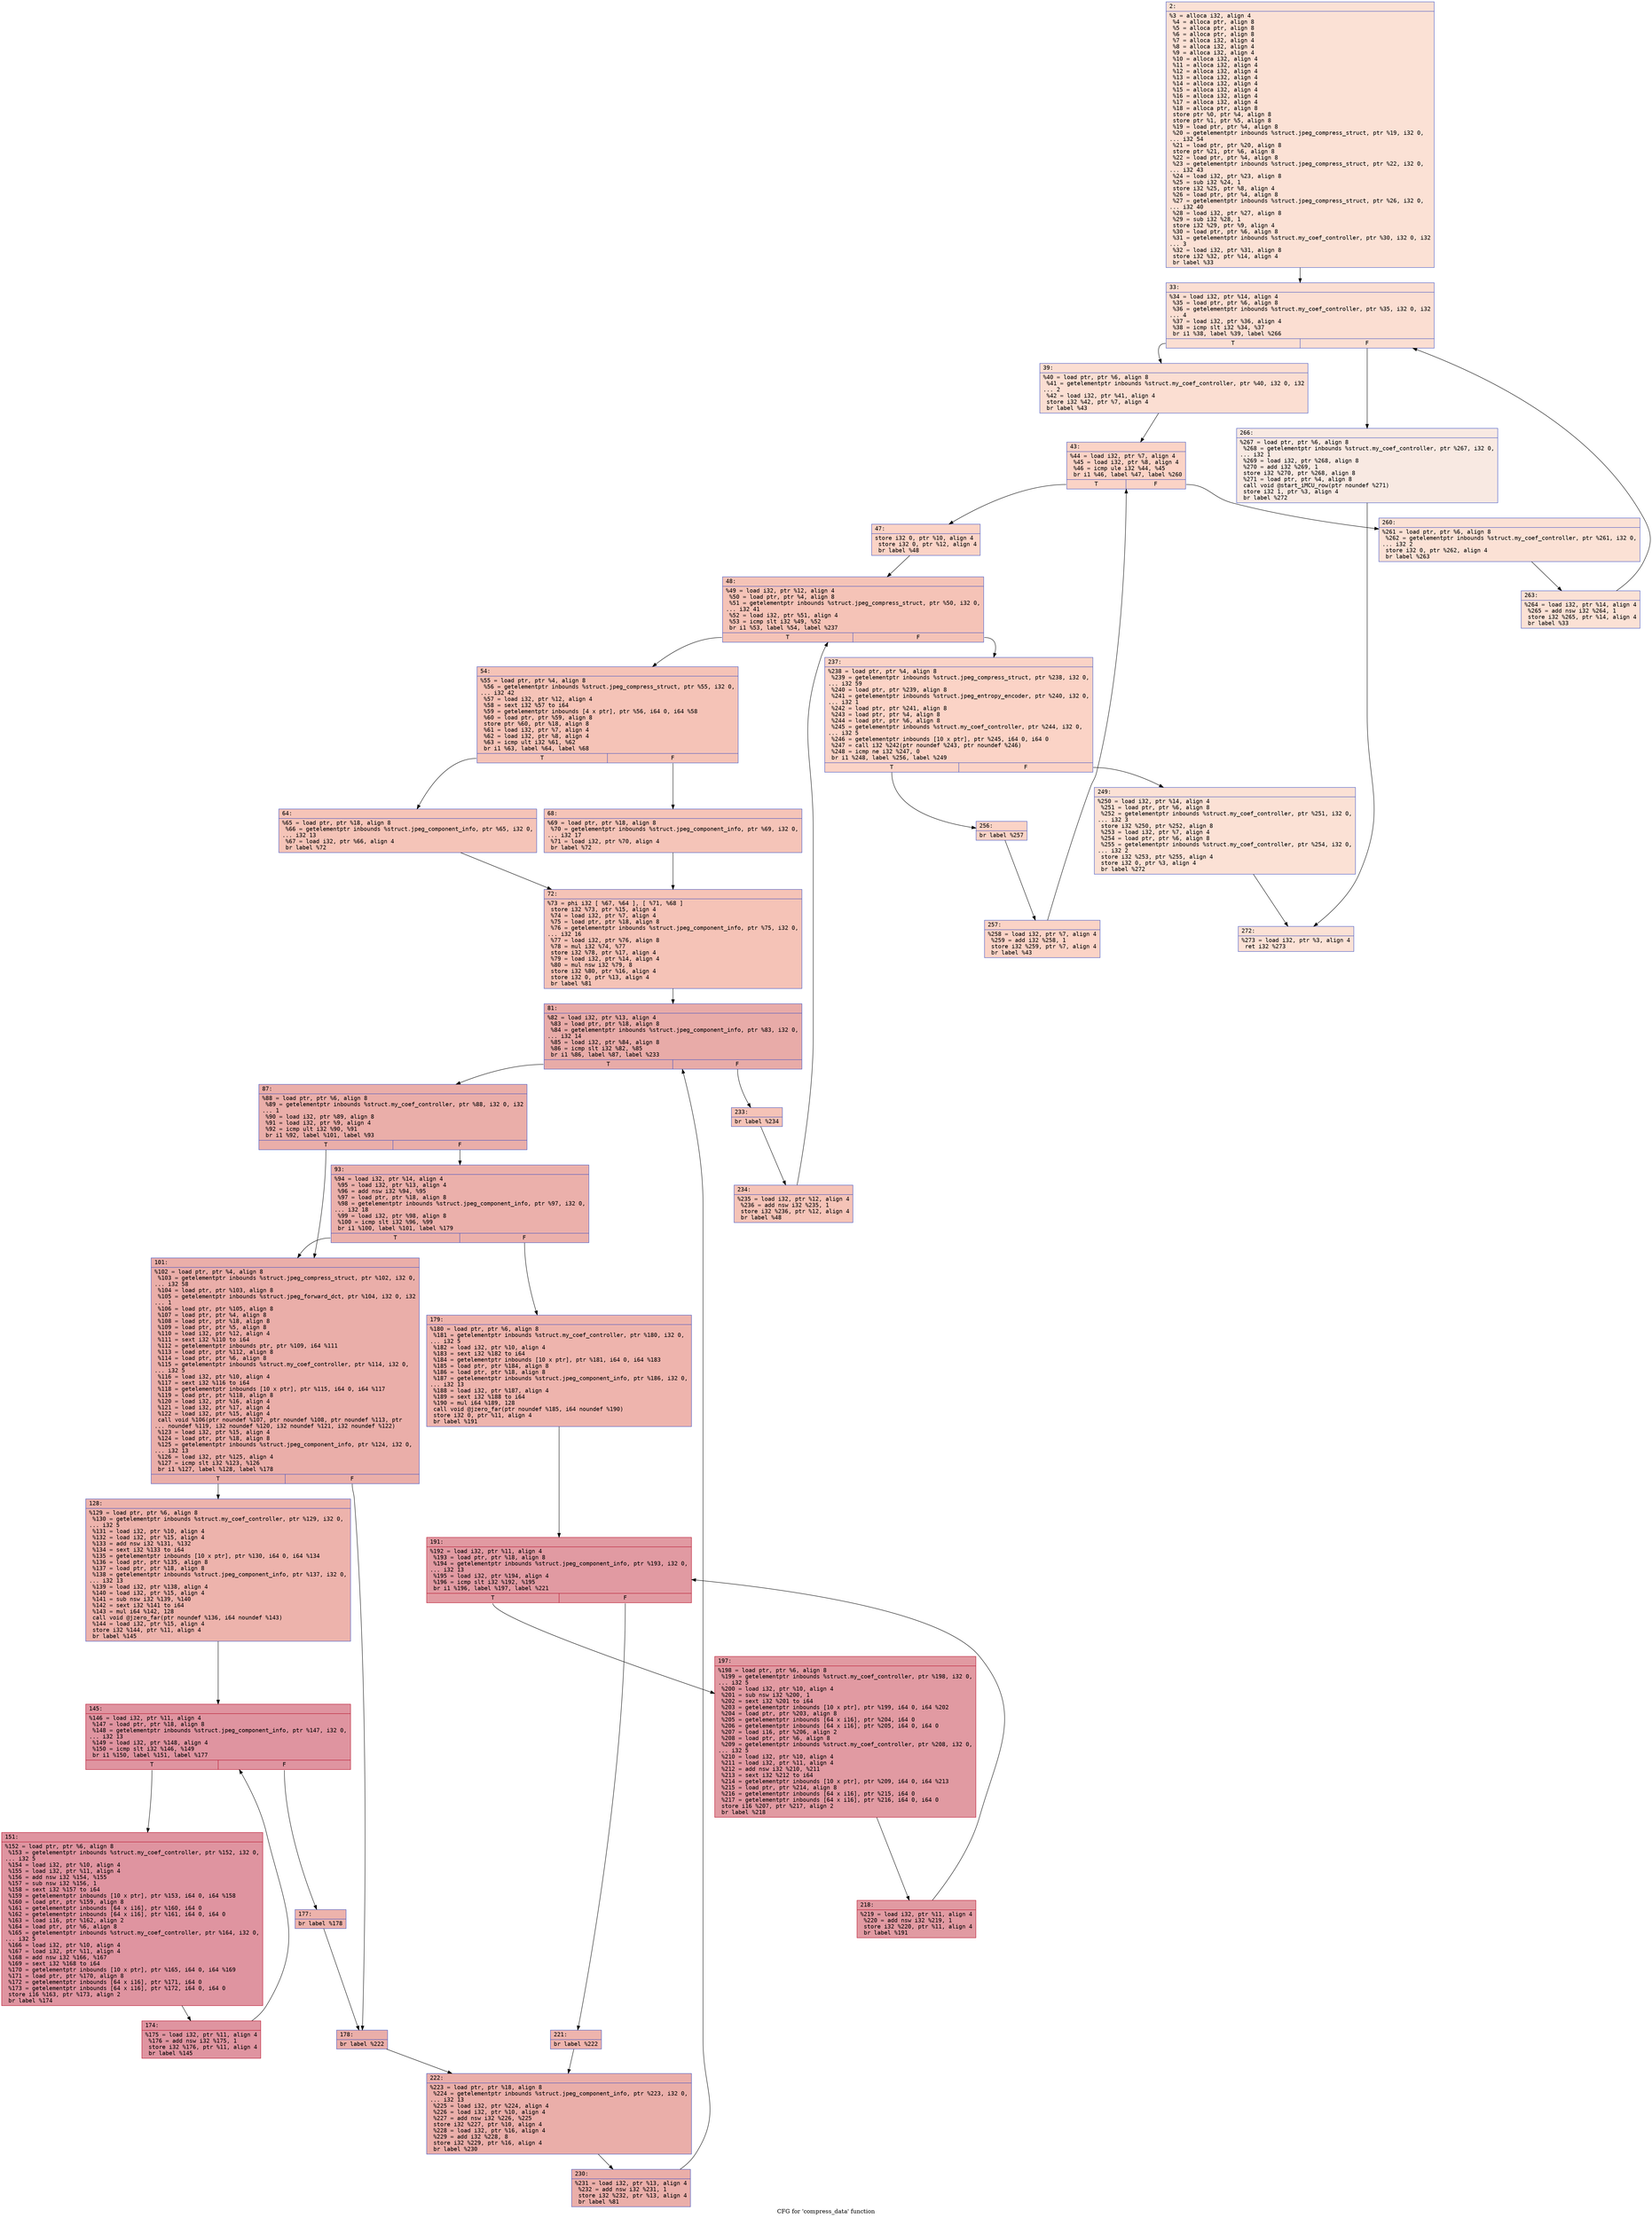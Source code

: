 digraph "CFG for 'compress_data' function" {
	label="CFG for 'compress_data' function";

	Node0x600001f12b70 [shape=record,color="#3d50c3ff", style=filled, fillcolor="#f7bca170" fontname="Courier",label="{2:\l|  %3 = alloca i32, align 4\l  %4 = alloca ptr, align 8\l  %5 = alloca ptr, align 8\l  %6 = alloca ptr, align 8\l  %7 = alloca i32, align 4\l  %8 = alloca i32, align 4\l  %9 = alloca i32, align 4\l  %10 = alloca i32, align 4\l  %11 = alloca i32, align 4\l  %12 = alloca i32, align 4\l  %13 = alloca i32, align 4\l  %14 = alloca i32, align 4\l  %15 = alloca i32, align 4\l  %16 = alloca i32, align 4\l  %17 = alloca i32, align 4\l  %18 = alloca ptr, align 8\l  store ptr %0, ptr %4, align 8\l  store ptr %1, ptr %5, align 8\l  %19 = load ptr, ptr %4, align 8\l  %20 = getelementptr inbounds %struct.jpeg_compress_struct, ptr %19, i32 0,\l... i32 54\l  %21 = load ptr, ptr %20, align 8\l  store ptr %21, ptr %6, align 8\l  %22 = load ptr, ptr %4, align 8\l  %23 = getelementptr inbounds %struct.jpeg_compress_struct, ptr %22, i32 0,\l... i32 43\l  %24 = load i32, ptr %23, align 8\l  %25 = sub i32 %24, 1\l  store i32 %25, ptr %8, align 4\l  %26 = load ptr, ptr %4, align 8\l  %27 = getelementptr inbounds %struct.jpeg_compress_struct, ptr %26, i32 0,\l... i32 40\l  %28 = load i32, ptr %27, align 8\l  %29 = sub i32 %28, 1\l  store i32 %29, ptr %9, align 4\l  %30 = load ptr, ptr %6, align 8\l  %31 = getelementptr inbounds %struct.my_coef_controller, ptr %30, i32 0, i32\l... 3\l  %32 = load i32, ptr %31, align 8\l  store i32 %32, ptr %14, align 4\l  br label %33\l}"];
	Node0x600001f12b70 -> Node0x600001f12bc0[tooltip="2 -> 33\nProbability 100.00%" ];
	Node0x600001f12bc0 [shape=record,color="#3d50c3ff", style=filled, fillcolor="#f7b59970" fontname="Courier",label="{33:\l|  %34 = load i32, ptr %14, align 4\l  %35 = load ptr, ptr %6, align 8\l  %36 = getelementptr inbounds %struct.my_coef_controller, ptr %35, i32 0, i32\l... 4\l  %37 = load i32, ptr %36, align 4\l  %38 = icmp slt i32 %34, %37\l  br i1 %38, label %39, label %266\l|{<s0>T|<s1>F}}"];
	Node0x600001f12bc0:s0 -> Node0x600001f12c10[tooltip="33 -> 39\nProbability 96.88%" ];
	Node0x600001f12bc0:s1 -> Node0x600001f13660[tooltip="33 -> 266\nProbability 3.12%" ];
	Node0x600001f12c10 [shape=record,color="#3d50c3ff", style=filled, fillcolor="#f7b59970" fontname="Courier",label="{39:\l|  %40 = load ptr, ptr %6, align 8\l  %41 = getelementptr inbounds %struct.my_coef_controller, ptr %40, i32 0, i32\l... 2\l  %42 = load i32, ptr %41, align 4\l  store i32 %42, ptr %7, align 4\l  br label %43\l}"];
	Node0x600001f12c10 -> Node0x600001f12c60[tooltip="39 -> 43\nProbability 100.00%" ];
	Node0x600001f12c60 [shape=record,color="#3d50c3ff", style=filled, fillcolor="#f59c7d70" fontname="Courier",label="{43:\l|  %44 = load i32, ptr %7, align 4\l  %45 = load i32, ptr %8, align 4\l  %46 = icmp ule i32 %44, %45\l  br i1 %46, label %47, label %260\l|{<s0>T|<s1>F}}"];
	Node0x600001f12c60:s0 -> Node0x600001f12cb0[tooltip="43 -> 47\nProbability 96.88%" ];
	Node0x600001f12c60:s1 -> Node0x600001f135c0[tooltip="43 -> 260\nProbability 3.12%" ];
	Node0x600001f12cb0 [shape=record,color="#3d50c3ff", style=filled, fillcolor="#f59c7d70" fontname="Courier",label="{47:\l|  store i32 0, ptr %10, align 4\l  store i32 0, ptr %12, align 4\l  br label %48\l}"];
	Node0x600001f12cb0 -> Node0x600001f12d00[tooltip="47 -> 48\nProbability 100.00%" ];
	Node0x600001f12d00 [shape=record,color="#3d50c3ff", style=filled, fillcolor="#e8765c70" fontname="Courier",label="{48:\l|  %49 = load i32, ptr %12, align 4\l  %50 = load ptr, ptr %4, align 8\l  %51 = getelementptr inbounds %struct.jpeg_compress_struct, ptr %50, i32 0,\l... i32 41\l  %52 = load i32, ptr %51, align 4\l  %53 = icmp slt i32 %49, %52\l  br i1 %53, label %54, label %237\l|{<s0>T|<s1>F}}"];
	Node0x600001f12d00:s0 -> Node0x600001f12d50[tooltip="48 -> 54\nProbability 96.88%" ];
	Node0x600001f12d00:s1 -> Node0x600001f13480[tooltip="48 -> 237\nProbability 3.12%" ];
	Node0x600001f12d50 [shape=record,color="#3d50c3ff", style=filled, fillcolor="#e8765c70" fontname="Courier",label="{54:\l|  %55 = load ptr, ptr %4, align 8\l  %56 = getelementptr inbounds %struct.jpeg_compress_struct, ptr %55, i32 0,\l... i32 42\l  %57 = load i32, ptr %12, align 4\l  %58 = sext i32 %57 to i64\l  %59 = getelementptr inbounds [4 x ptr], ptr %56, i64 0, i64 %58\l  %60 = load ptr, ptr %59, align 8\l  store ptr %60, ptr %18, align 8\l  %61 = load i32, ptr %7, align 4\l  %62 = load i32, ptr %8, align 4\l  %63 = icmp ult i32 %61, %62\l  br i1 %63, label %64, label %68\l|{<s0>T|<s1>F}}"];
	Node0x600001f12d50:s0 -> Node0x600001f12da0[tooltip="54 -> 64\nProbability 50.00%" ];
	Node0x600001f12d50:s1 -> Node0x600001f12df0[tooltip="54 -> 68\nProbability 50.00%" ];
	Node0x600001f12da0 [shape=record,color="#3d50c3ff", style=filled, fillcolor="#e97a5f70" fontname="Courier",label="{64:\l|  %65 = load ptr, ptr %18, align 8\l  %66 = getelementptr inbounds %struct.jpeg_component_info, ptr %65, i32 0,\l... i32 13\l  %67 = load i32, ptr %66, align 4\l  br label %72\l}"];
	Node0x600001f12da0 -> Node0x600001f12e40[tooltip="64 -> 72\nProbability 100.00%" ];
	Node0x600001f12df0 [shape=record,color="#3d50c3ff", style=filled, fillcolor="#e97a5f70" fontname="Courier",label="{68:\l|  %69 = load ptr, ptr %18, align 8\l  %70 = getelementptr inbounds %struct.jpeg_component_info, ptr %69, i32 0,\l... i32 17\l  %71 = load i32, ptr %70, align 4\l  br label %72\l}"];
	Node0x600001f12df0 -> Node0x600001f12e40[tooltip="68 -> 72\nProbability 100.00%" ];
	Node0x600001f12e40 [shape=record,color="#3d50c3ff", style=filled, fillcolor="#e8765c70" fontname="Courier",label="{72:\l|  %73 = phi i32 [ %67, %64 ], [ %71, %68 ]\l  store i32 %73, ptr %15, align 4\l  %74 = load i32, ptr %7, align 4\l  %75 = load ptr, ptr %18, align 8\l  %76 = getelementptr inbounds %struct.jpeg_component_info, ptr %75, i32 0,\l... i32 16\l  %77 = load i32, ptr %76, align 8\l  %78 = mul i32 %74, %77\l  store i32 %78, ptr %17, align 4\l  %79 = load i32, ptr %14, align 4\l  %80 = mul nsw i32 %79, 8\l  store i32 %80, ptr %16, align 4\l  store i32 0, ptr %13, align 4\l  br label %81\l}"];
	Node0x600001f12e40 -> Node0x600001f12e90[tooltip="72 -> 81\nProbability 100.00%" ];
	Node0x600001f12e90 [shape=record,color="#3d50c3ff", style=filled, fillcolor="#cc403a70" fontname="Courier",label="{81:\l|  %82 = load i32, ptr %13, align 4\l  %83 = load ptr, ptr %18, align 8\l  %84 = getelementptr inbounds %struct.jpeg_component_info, ptr %83, i32 0,\l... i32 14\l  %85 = load i32, ptr %84, align 8\l  %86 = icmp slt i32 %82, %85\l  br i1 %86, label %87, label %233\l|{<s0>T|<s1>F}}"];
	Node0x600001f12e90:s0 -> Node0x600001f12ee0[tooltip="81 -> 87\nProbability 96.88%" ];
	Node0x600001f12e90:s1 -> Node0x600001f133e0[tooltip="81 -> 233\nProbability 3.12%" ];
	Node0x600001f12ee0 [shape=record,color="#3d50c3ff", style=filled, fillcolor="#d0473d70" fontname="Courier",label="{87:\l|  %88 = load ptr, ptr %6, align 8\l  %89 = getelementptr inbounds %struct.my_coef_controller, ptr %88, i32 0, i32\l... 1\l  %90 = load i32, ptr %89, align 8\l  %91 = load i32, ptr %9, align 4\l  %92 = icmp ult i32 %90, %91\l  br i1 %92, label %101, label %93\l|{<s0>T|<s1>F}}"];
	Node0x600001f12ee0:s0 -> Node0x600001f12f80[tooltip="87 -> 101\nProbability 50.00%" ];
	Node0x600001f12ee0:s1 -> Node0x600001f12f30[tooltip="87 -> 93\nProbability 50.00%" ];
	Node0x600001f12f30 [shape=record,color="#3d50c3ff", style=filled, fillcolor="#d24b4070" fontname="Courier",label="{93:\l|  %94 = load i32, ptr %14, align 4\l  %95 = load i32, ptr %13, align 4\l  %96 = add nsw i32 %94, %95\l  %97 = load ptr, ptr %18, align 8\l  %98 = getelementptr inbounds %struct.jpeg_component_info, ptr %97, i32 0,\l... i32 18\l  %99 = load i32, ptr %98, align 8\l  %100 = icmp slt i32 %96, %99\l  br i1 %100, label %101, label %179\l|{<s0>T|<s1>F}}"];
	Node0x600001f12f30:s0 -> Node0x600001f12f80[tooltip="93 -> 101\nProbability 50.00%" ];
	Node0x600001f12f30:s1 -> Node0x600001f131b0[tooltip="93 -> 179\nProbability 50.00%" ];
	Node0x600001f12f80 [shape=record,color="#3d50c3ff", style=filled, fillcolor="#d0473d70" fontname="Courier",label="{101:\l|  %102 = load ptr, ptr %4, align 8\l  %103 = getelementptr inbounds %struct.jpeg_compress_struct, ptr %102, i32 0,\l... i32 58\l  %104 = load ptr, ptr %103, align 8\l  %105 = getelementptr inbounds %struct.jpeg_forward_dct, ptr %104, i32 0, i32\l... 1\l  %106 = load ptr, ptr %105, align 8\l  %107 = load ptr, ptr %4, align 8\l  %108 = load ptr, ptr %18, align 8\l  %109 = load ptr, ptr %5, align 8\l  %110 = load i32, ptr %12, align 4\l  %111 = sext i32 %110 to i64\l  %112 = getelementptr inbounds ptr, ptr %109, i64 %111\l  %113 = load ptr, ptr %112, align 8\l  %114 = load ptr, ptr %6, align 8\l  %115 = getelementptr inbounds %struct.my_coef_controller, ptr %114, i32 0,\l... i32 5\l  %116 = load i32, ptr %10, align 4\l  %117 = sext i32 %116 to i64\l  %118 = getelementptr inbounds [10 x ptr], ptr %115, i64 0, i64 %117\l  %119 = load ptr, ptr %118, align 8\l  %120 = load i32, ptr %16, align 4\l  %121 = load i32, ptr %17, align 4\l  %122 = load i32, ptr %15, align 4\l  call void %106(ptr noundef %107, ptr noundef %108, ptr noundef %113, ptr\l... noundef %119, i32 noundef %120, i32 noundef %121, i32 noundef %122)\l  %123 = load i32, ptr %15, align 4\l  %124 = load ptr, ptr %18, align 8\l  %125 = getelementptr inbounds %struct.jpeg_component_info, ptr %124, i32 0,\l... i32 13\l  %126 = load i32, ptr %125, align 4\l  %127 = icmp slt i32 %123, %126\l  br i1 %127, label %128, label %178\l|{<s0>T|<s1>F}}"];
	Node0x600001f12f80:s0 -> Node0x600001f12fd0[tooltip="101 -> 128\nProbability 50.00%" ];
	Node0x600001f12f80:s1 -> Node0x600001f13160[tooltip="101 -> 178\nProbability 50.00%" ];
	Node0x600001f12fd0 [shape=record,color="#3d50c3ff", style=filled, fillcolor="#d6524470" fontname="Courier",label="{128:\l|  %129 = load ptr, ptr %6, align 8\l  %130 = getelementptr inbounds %struct.my_coef_controller, ptr %129, i32 0,\l... i32 5\l  %131 = load i32, ptr %10, align 4\l  %132 = load i32, ptr %15, align 4\l  %133 = add nsw i32 %131, %132\l  %134 = sext i32 %133 to i64\l  %135 = getelementptr inbounds [10 x ptr], ptr %130, i64 0, i64 %134\l  %136 = load ptr, ptr %135, align 8\l  %137 = load ptr, ptr %18, align 8\l  %138 = getelementptr inbounds %struct.jpeg_component_info, ptr %137, i32 0,\l... i32 13\l  %139 = load i32, ptr %138, align 4\l  %140 = load i32, ptr %15, align 4\l  %141 = sub nsw i32 %139, %140\l  %142 = sext i32 %141 to i64\l  %143 = mul i64 %142, 128\l  call void @jzero_far(ptr noundef %136, i64 noundef %143)\l  %144 = load i32, ptr %15, align 4\l  store i32 %144, ptr %11, align 4\l  br label %145\l}"];
	Node0x600001f12fd0 -> Node0x600001f13020[tooltip="128 -> 145\nProbability 100.00%" ];
	Node0x600001f13020 [shape=record,color="#b70d28ff", style=filled, fillcolor="#b70d2870" fontname="Courier",label="{145:\l|  %146 = load i32, ptr %11, align 4\l  %147 = load ptr, ptr %18, align 8\l  %148 = getelementptr inbounds %struct.jpeg_component_info, ptr %147, i32 0,\l... i32 13\l  %149 = load i32, ptr %148, align 4\l  %150 = icmp slt i32 %146, %149\l  br i1 %150, label %151, label %177\l|{<s0>T|<s1>F}}"];
	Node0x600001f13020:s0 -> Node0x600001f13070[tooltip="145 -> 151\nProbability 96.88%" ];
	Node0x600001f13020:s1 -> Node0x600001f13110[tooltip="145 -> 177\nProbability 3.12%" ];
	Node0x600001f13070 [shape=record,color="#b70d28ff", style=filled, fillcolor="#b70d2870" fontname="Courier",label="{151:\l|  %152 = load ptr, ptr %6, align 8\l  %153 = getelementptr inbounds %struct.my_coef_controller, ptr %152, i32 0,\l... i32 5\l  %154 = load i32, ptr %10, align 4\l  %155 = load i32, ptr %11, align 4\l  %156 = add nsw i32 %154, %155\l  %157 = sub nsw i32 %156, 1\l  %158 = sext i32 %157 to i64\l  %159 = getelementptr inbounds [10 x ptr], ptr %153, i64 0, i64 %158\l  %160 = load ptr, ptr %159, align 8\l  %161 = getelementptr inbounds [64 x i16], ptr %160, i64 0\l  %162 = getelementptr inbounds [64 x i16], ptr %161, i64 0, i64 0\l  %163 = load i16, ptr %162, align 2\l  %164 = load ptr, ptr %6, align 8\l  %165 = getelementptr inbounds %struct.my_coef_controller, ptr %164, i32 0,\l... i32 5\l  %166 = load i32, ptr %10, align 4\l  %167 = load i32, ptr %11, align 4\l  %168 = add nsw i32 %166, %167\l  %169 = sext i32 %168 to i64\l  %170 = getelementptr inbounds [10 x ptr], ptr %165, i64 0, i64 %169\l  %171 = load ptr, ptr %170, align 8\l  %172 = getelementptr inbounds [64 x i16], ptr %171, i64 0\l  %173 = getelementptr inbounds [64 x i16], ptr %172, i64 0, i64 0\l  store i16 %163, ptr %173, align 2\l  br label %174\l}"];
	Node0x600001f13070 -> Node0x600001f130c0[tooltip="151 -> 174\nProbability 100.00%" ];
	Node0x600001f130c0 [shape=record,color="#b70d28ff", style=filled, fillcolor="#b70d2870" fontname="Courier",label="{174:\l|  %175 = load i32, ptr %11, align 4\l  %176 = add nsw i32 %175, 1\l  store i32 %176, ptr %11, align 4\l  br label %145\l}"];
	Node0x600001f130c0 -> Node0x600001f13020[tooltip="174 -> 145\nProbability 100.00%" ];
	Node0x600001f13110 [shape=record,color="#3d50c3ff", style=filled, fillcolor="#d6524470" fontname="Courier",label="{177:\l|  br label %178\l}"];
	Node0x600001f13110 -> Node0x600001f13160[tooltip="177 -> 178\nProbability 100.00%" ];
	Node0x600001f13160 [shape=record,color="#3d50c3ff", style=filled, fillcolor="#d0473d70" fontname="Courier",label="{178:\l|  br label %222\l}"];
	Node0x600001f13160 -> Node0x600001f13340[tooltip="178 -> 222\nProbability 100.00%" ];
	Node0x600001f131b0 [shape=record,color="#3d50c3ff", style=filled, fillcolor="#d8564670" fontname="Courier",label="{179:\l|  %180 = load ptr, ptr %6, align 8\l  %181 = getelementptr inbounds %struct.my_coef_controller, ptr %180, i32 0,\l... i32 5\l  %182 = load i32, ptr %10, align 4\l  %183 = sext i32 %182 to i64\l  %184 = getelementptr inbounds [10 x ptr], ptr %181, i64 0, i64 %183\l  %185 = load ptr, ptr %184, align 8\l  %186 = load ptr, ptr %18, align 8\l  %187 = getelementptr inbounds %struct.jpeg_component_info, ptr %186, i32 0,\l... i32 13\l  %188 = load i32, ptr %187, align 4\l  %189 = sext i32 %188 to i64\l  %190 = mul i64 %189, 128\l  call void @jzero_far(ptr noundef %185, i64 noundef %190)\l  store i32 0, ptr %11, align 4\l  br label %191\l}"];
	Node0x600001f131b0 -> Node0x600001f13200[tooltip="179 -> 191\nProbability 100.00%" ];
	Node0x600001f13200 [shape=record,color="#b70d28ff", style=filled, fillcolor="#bb1b2c70" fontname="Courier",label="{191:\l|  %192 = load i32, ptr %11, align 4\l  %193 = load ptr, ptr %18, align 8\l  %194 = getelementptr inbounds %struct.jpeg_component_info, ptr %193, i32 0,\l... i32 13\l  %195 = load i32, ptr %194, align 4\l  %196 = icmp slt i32 %192, %195\l  br i1 %196, label %197, label %221\l|{<s0>T|<s1>F}}"];
	Node0x600001f13200:s0 -> Node0x600001f13250[tooltip="191 -> 197\nProbability 96.88%" ];
	Node0x600001f13200:s1 -> Node0x600001f132f0[tooltip="191 -> 221\nProbability 3.12%" ];
	Node0x600001f13250 [shape=record,color="#b70d28ff", style=filled, fillcolor="#bb1b2c70" fontname="Courier",label="{197:\l|  %198 = load ptr, ptr %6, align 8\l  %199 = getelementptr inbounds %struct.my_coef_controller, ptr %198, i32 0,\l... i32 5\l  %200 = load i32, ptr %10, align 4\l  %201 = sub nsw i32 %200, 1\l  %202 = sext i32 %201 to i64\l  %203 = getelementptr inbounds [10 x ptr], ptr %199, i64 0, i64 %202\l  %204 = load ptr, ptr %203, align 8\l  %205 = getelementptr inbounds [64 x i16], ptr %204, i64 0\l  %206 = getelementptr inbounds [64 x i16], ptr %205, i64 0, i64 0\l  %207 = load i16, ptr %206, align 2\l  %208 = load ptr, ptr %6, align 8\l  %209 = getelementptr inbounds %struct.my_coef_controller, ptr %208, i32 0,\l... i32 5\l  %210 = load i32, ptr %10, align 4\l  %211 = load i32, ptr %11, align 4\l  %212 = add nsw i32 %210, %211\l  %213 = sext i32 %212 to i64\l  %214 = getelementptr inbounds [10 x ptr], ptr %209, i64 0, i64 %213\l  %215 = load ptr, ptr %214, align 8\l  %216 = getelementptr inbounds [64 x i16], ptr %215, i64 0\l  %217 = getelementptr inbounds [64 x i16], ptr %216, i64 0, i64 0\l  store i16 %207, ptr %217, align 2\l  br label %218\l}"];
	Node0x600001f13250 -> Node0x600001f132a0[tooltip="197 -> 218\nProbability 100.00%" ];
	Node0x600001f132a0 [shape=record,color="#b70d28ff", style=filled, fillcolor="#bb1b2c70" fontname="Courier",label="{218:\l|  %219 = load i32, ptr %11, align 4\l  %220 = add nsw i32 %219, 1\l  store i32 %220, ptr %11, align 4\l  br label %191\l}"];
	Node0x600001f132a0 -> Node0x600001f13200[tooltip="218 -> 191\nProbability 100.00%" ];
	Node0x600001f132f0 [shape=record,color="#3d50c3ff", style=filled, fillcolor="#d8564670" fontname="Courier",label="{221:\l|  br label %222\l}"];
	Node0x600001f132f0 -> Node0x600001f13340[tooltip="221 -> 222\nProbability 100.00%" ];
	Node0x600001f13340 [shape=record,color="#3d50c3ff", style=filled, fillcolor="#d0473d70" fontname="Courier",label="{222:\l|  %223 = load ptr, ptr %18, align 8\l  %224 = getelementptr inbounds %struct.jpeg_component_info, ptr %223, i32 0,\l... i32 13\l  %225 = load i32, ptr %224, align 4\l  %226 = load i32, ptr %10, align 4\l  %227 = add nsw i32 %226, %225\l  store i32 %227, ptr %10, align 4\l  %228 = load i32, ptr %16, align 4\l  %229 = add i32 %228, 8\l  store i32 %229, ptr %16, align 4\l  br label %230\l}"];
	Node0x600001f13340 -> Node0x600001f13390[tooltip="222 -> 230\nProbability 100.00%" ];
	Node0x600001f13390 [shape=record,color="#3d50c3ff", style=filled, fillcolor="#d0473d70" fontname="Courier",label="{230:\l|  %231 = load i32, ptr %13, align 4\l  %232 = add nsw i32 %231, 1\l  store i32 %232, ptr %13, align 4\l  br label %81\l}"];
	Node0x600001f13390 -> Node0x600001f12e90[tooltip="230 -> 81\nProbability 100.00%" ];
	Node0x600001f133e0 [shape=record,color="#3d50c3ff", style=filled, fillcolor="#e8765c70" fontname="Courier",label="{233:\l|  br label %234\l}"];
	Node0x600001f133e0 -> Node0x600001f13430[tooltip="233 -> 234\nProbability 100.00%" ];
	Node0x600001f13430 [shape=record,color="#3d50c3ff", style=filled, fillcolor="#e8765c70" fontname="Courier",label="{234:\l|  %235 = load i32, ptr %12, align 4\l  %236 = add nsw i32 %235, 1\l  store i32 %236, ptr %12, align 4\l  br label %48\l}"];
	Node0x600001f13430 -> Node0x600001f12d00[tooltip="234 -> 48\nProbability 100.00%" ];
	Node0x600001f13480 [shape=record,color="#3d50c3ff", style=filled, fillcolor="#f59c7d70" fontname="Courier",label="{237:\l|  %238 = load ptr, ptr %4, align 8\l  %239 = getelementptr inbounds %struct.jpeg_compress_struct, ptr %238, i32 0,\l... i32 59\l  %240 = load ptr, ptr %239, align 8\l  %241 = getelementptr inbounds %struct.jpeg_entropy_encoder, ptr %240, i32 0,\l... i32 1\l  %242 = load ptr, ptr %241, align 8\l  %243 = load ptr, ptr %4, align 8\l  %244 = load ptr, ptr %6, align 8\l  %245 = getelementptr inbounds %struct.my_coef_controller, ptr %244, i32 0,\l... i32 5\l  %246 = getelementptr inbounds [10 x ptr], ptr %245, i64 0, i64 0\l  %247 = call i32 %242(ptr noundef %243, ptr noundef %246)\l  %248 = icmp ne i32 %247, 0\l  br i1 %248, label %256, label %249\l|{<s0>T|<s1>F}}"];
	Node0x600001f13480:s0 -> Node0x600001f13520[tooltip="237 -> 256\nProbability 96.88%" ];
	Node0x600001f13480:s1 -> Node0x600001f134d0[tooltip="237 -> 249\nProbability 3.12%" ];
	Node0x600001f134d0 [shape=record,color="#3d50c3ff", style=filled, fillcolor="#f7bca170" fontname="Courier",label="{249:\l|  %250 = load i32, ptr %14, align 4\l  %251 = load ptr, ptr %6, align 8\l  %252 = getelementptr inbounds %struct.my_coef_controller, ptr %251, i32 0,\l... i32 3\l  store i32 %250, ptr %252, align 8\l  %253 = load i32, ptr %7, align 4\l  %254 = load ptr, ptr %6, align 8\l  %255 = getelementptr inbounds %struct.my_coef_controller, ptr %254, i32 0,\l... i32 2\l  store i32 %253, ptr %255, align 4\l  store i32 0, ptr %3, align 4\l  br label %272\l}"];
	Node0x600001f134d0 -> Node0x600001f136b0[tooltip="249 -> 272\nProbability 100.00%" ];
	Node0x600001f13520 [shape=record,color="#3d50c3ff", style=filled, fillcolor="#f59c7d70" fontname="Courier",label="{256:\l|  br label %257\l}"];
	Node0x600001f13520 -> Node0x600001f13570[tooltip="256 -> 257\nProbability 100.00%" ];
	Node0x600001f13570 [shape=record,color="#3d50c3ff", style=filled, fillcolor="#f59c7d70" fontname="Courier",label="{257:\l|  %258 = load i32, ptr %7, align 4\l  %259 = add i32 %258, 1\l  store i32 %259, ptr %7, align 4\l  br label %43\l}"];
	Node0x600001f13570 -> Node0x600001f12c60[tooltip="257 -> 43\nProbability 100.00%" ];
	Node0x600001f135c0 [shape=record,color="#3d50c3ff", style=filled, fillcolor="#f7bca170" fontname="Courier",label="{260:\l|  %261 = load ptr, ptr %6, align 8\l  %262 = getelementptr inbounds %struct.my_coef_controller, ptr %261, i32 0,\l... i32 2\l  store i32 0, ptr %262, align 4\l  br label %263\l}"];
	Node0x600001f135c0 -> Node0x600001f13610[tooltip="260 -> 263\nProbability 100.00%" ];
	Node0x600001f13610 [shape=record,color="#3d50c3ff", style=filled, fillcolor="#f7bca170" fontname="Courier",label="{263:\l|  %264 = load i32, ptr %14, align 4\l  %265 = add nsw i32 %264, 1\l  store i32 %265, ptr %14, align 4\l  br label %33\l}"];
	Node0x600001f13610 -> Node0x600001f12bc0[tooltip="263 -> 33\nProbability 100.00%" ];
	Node0x600001f13660 [shape=record,color="#3d50c3ff", style=filled, fillcolor="#efcebd70" fontname="Courier",label="{266:\l|  %267 = load ptr, ptr %6, align 8\l  %268 = getelementptr inbounds %struct.my_coef_controller, ptr %267, i32 0,\l... i32 1\l  %269 = load i32, ptr %268, align 8\l  %270 = add i32 %269, 1\l  store i32 %270, ptr %268, align 8\l  %271 = load ptr, ptr %4, align 8\l  call void @start_iMCU_row(ptr noundef %271)\l  store i32 1, ptr %3, align 4\l  br label %272\l}"];
	Node0x600001f13660 -> Node0x600001f136b0[tooltip="266 -> 272\nProbability 100.00%" ];
	Node0x600001f136b0 [shape=record,color="#3d50c3ff", style=filled, fillcolor="#f7bca170" fontname="Courier",label="{272:\l|  %273 = load i32, ptr %3, align 4\l  ret i32 %273\l}"];
}
